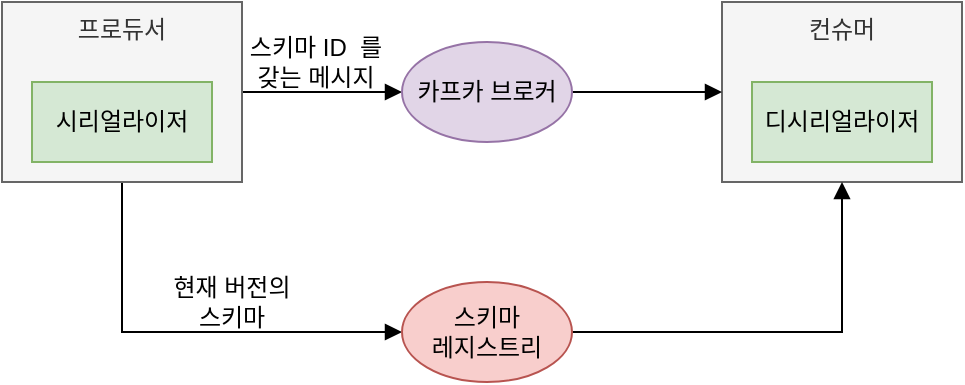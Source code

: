 <mxfile version="24.7.5">
  <diagram name="페이지-1" id="r_IanndPfB1i0Bq2TegE">
    <mxGraphModel dx="1114" dy="821" grid="1" gridSize="10" guides="1" tooltips="1" connect="1" arrows="1" fold="1" page="1" pageScale="1" pageWidth="827" pageHeight="1169" math="0" shadow="0">
      <root>
        <mxCell id="0" />
        <mxCell id="1" parent="0" />
        <mxCell id="00u2TpiYPgBmqlzzs7Pe-1" style="edgeStyle=orthogonalEdgeStyle;rounded=0;orthogonalLoop=1;jettySize=auto;html=1;entryX=0;entryY=0.5;entryDx=0;entryDy=0;endArrow=block;endFill=1;" edge="1" parent="1" source="00u2TpiYPgBmqlzzs7Pe-3" target="00u2TpiYPgBmqlzzs7Pe-8">
          <mxGeometry relative="1" as="geometry" />
        </mxCell>
        <mxCell id="00u2TpiYPgBmqlzzs7Pe-2" style="edgeStyle=orthogonalEdgeStyle;rounded=0;orthogonalLoop=1;jettySize=auto;html=1;entryX=0;entryY=0.5;entryDx=0;entryDy=0;endArrow=block;endFill=1;" edge="1" parent="1" source="00u2TpiYPgBmqlzzs7Pe-3" target="00u2TpiYPgBmqlzzs7Pe-10">
          <mxGeometry relative="1" as="geometry">
            <Array as="points">
              <mxPoint x="120" y="225" />
            </Array>
          </mxGeometry>
        </mxCell>
        <mxCell id="00u2TpiYPgBmqlzzs7Pe-3" value="프로듀서" style="rounded=0;whiteSpace=wrap;html=1;verticalAlign=top;fillColor=#f5f5f5;fontColor=#333333;strokeColor=#666666;" vertex="1" parent="1">
          <mxGeometry x="60" y="60" width="120" height="90" as="geometry" />
        </mxCell>
        <mxCell id="00u2TpiYPgBmqlzzs7Pe-4" value="시리얼라이저" style="rounded=0;whiteSpace=wrap;html=1;fillColor=#d5e8d4;strokeColor=#82b366;" vertex="1" parent="1">
          <mxGeometry x="75" y="100" width="90" height="40" as="geometry" />
        </mxCell>
        <mxCell id="00u2TpiYPgBmqlzzs7Pe-5" value="컨슈머" style="rounded=0;whiteSpace=wrap;html=1;verticalAlign=top;fillColor=#f5f5f5;fontColor=#333333;strokeColor=#666666;" vertex="1" parent="1">
          <mxGeometry x="420" y="60" width="120" height="90" as="geometry" />
        </mxCell>
        <mxCell id="00u2TpiYPgBmqlzzs7Pe-6" value="디시리얼라이저" style="rounded=0;whiteSpace=wrap;html=1;fillColor=#d5e8d4;strokeColor=#82b366;" vertex="1" parent="1">
          <mxGeometry x="435" y="100" width="90" height="40" as="geometry" />
        </mxCell>
        <mxCell id="00u2TpiYPgBmqlzzs7Pe-7" style="edgeStyle=orthogonalEdgeStyle;rounded=0;orthogonalLoop=1;jettySize=auto;html=1;entryX=0;entryY=0.5;entryDx=0;entryDy=0;endArrow=block;endFill=1;" edge="1" parent="1" source="00u2TpiYPgBmqlzzs7Pe-8" target="00u2TpiYPgBmqlzzs7Pe-5">
          <mxGeometry relative="1" as="geometry" />
        </mxCell>
        <mxCell id="00u2TpiYPgBmqlzzs7Pe-8" value="카프카 브로커" style="ellipse;whiteSpace=wrap;html=1;fillColor=#e1d5e7;strokeColor=#9673a6;" vertex="1" parent="1">
          <mxGeometry x="260" y="80" width="85" height="50" as="geometry" />
        </mxCell>
        <mxCell id="00u2TpiYPgBmqlzzs7Pe-9" style="edgeStyle=orthogonalEdgeStyle;rounded=0;orthogonalLoop=1;jettySize=auto;html=1;entryX=0.5;entryY=1;entryDx=0;entryDy=0;endArrow=block;endFill=1;" edge="1" parent="1" source="00u2TpiYPgBmqlzzs7Pe-10" target="00u2TpiYPgBmqlzzs7Pe-5">
          <mxGeometry relative="1" as="geometry" />
        </mxCell>
        <mxCell id="00u2TpiYPgBmqlzzs7Pe-10" value="스키마&lt;br&gt;레지스트리" style="ellipse;whiteSpace=wrap;html=1;fillColor=#f8cecc;strokeColor=#b85450;" vertex="1" parent="1">
          <mxGeometry x="260" y="200" width="85" height="50" as="geometry" />
        </mxCell>
        <mxCell id="00u2TpiYPgBmqlzzs7Pe-11" value="스키마 ID&amp;nbsp; 를 갖는 메시지" style="text;html=1;strokeColor=none;fillColor=none;align=center;verticalAlign=middle;whiteSpace=wrap;rounded=0;" vertex="1" parent="1">
          <mxGeometry x="182" y="70" width="70" height="40" as="geometry" />
        </mxCell>
        <mxCell id="00u2TpiYPgBmqlzzs7Pe-12" value="현재 버전의 스키마" style="text;html=1;strokeColor=none;fillColor=none;align=center;verticalAlign=middle;whiteSpace=wrap;rounded=0;" vertex="1" parent="1">
          <mxGeometry x="140" y="190" width="70" height="40" as="geometry" />
        </mxCell>
      </root>
    </mxGraphModel>
  </diagram>
</mxfile>
